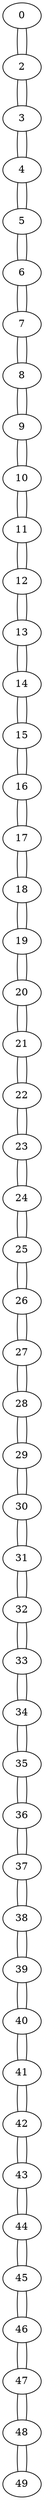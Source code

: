 graph {
	0 [label=0]
	0 -- 2
	2 [label=2]
	2 -- 0
	2 -- 3
	3 [label=3]
	3 -- 2
	3 -- 4
	4 [label=4]
	4 -- 3
	4 -- 5
	5 [label=5]
	5 -- 4
	5 -- 6
	6 [label=6]
	6 -- 5
	6 -- 7
	7 [label=7]
	7 -- 6
	7 -- 8
	8 [label=8]
	8 -- 7
	8 -- 9
	9 [label=9]
	9 -- 8
	9 -- 10
	10 [label=10]
	10 -- 9
	10 -- 11
	11 [label=11]
	11 -- 10
	11 -- 12
	12 [label=12]
	12 -- 11
	12 -- 13
	13 [label=13]
	13 -- 12
	13 -- 14
	14 [label=14]
	14 -- 13
	14 -- 15
	15 [label=15]
	15 -- 14
	15 -- 16
	16 [label=16]
	16 -- 15
	16 -- 17
	17 [label=17]
	17 -- 16
	17 -- 18
	18 [label=18]
	18 -- 17
	18 -- 19
	19 [label=19]
	19 -- 18
	19 -- 20
	20 [label=20]
	20 -- 19
	20 -- 21
	21 [label=21]
	21 -- 20
	21 -- 22
	22 [label=22]
	22 -- 21
	22 -- 23
	23 [label=23]
	23 -- 22
	23 -- 24
	24 [label=24]
	24 -- 23
	24 -- 25
	25 [label=25]
	25 -- 24
	25 -- 26
	26 [label=26]
	26 -- 25
	26 -- 27
	27 [label=27]
	27 -- 26
	27 -- 28
	28 [label=28]
	28 -- 27
	28 -- 29
	29 [label=29]
	29 -- 28
	29 -- 30
	30 [label=30]
	30 -- 29
	30 -- 31
	31 [label=31]
	31 -- 30
	31 -- 32
	32 [label=32]
	32 -- 31
	32 -- 33
	33 [label=33]
	33 -- 32
	33 -- 34
	34 [label=34]
	34 -- 33
	34 -- 35
	35 [label=35]
	35 -- 34
	35 -- 36
	36 [label=36]
	36 -- 35
	36 -- 37
	37 [label=37]
	37 -- 36
	37 -- 38
	38 [label=38]
	38 -- 37
	38 -- 39
	39 [label=39]
	39 -- 38
	39 -- 40
	40 [label=40]
	40 -- 39
	40 -- 41
	41 [label=41]
	41 -- 40
	41 -- 42
	42 [label=42]
	42 -- 41
	42 -- 43
	43 [label=43]
	43 -- 42
	43 -- 44
	44 [label=44]
	44 -- 43
	44 -- 45
	45 [label=45]
	45 -- 44
	45 -- 46
	46 [label=46]
	46 -- 45
	46 -- 47
	47 [label=47]
	47 -- 46
	47 -- 48
	48 [label=48]
	48 -- 47
	48 -- 49
	49 [label=49]
	49 -- 48
}
